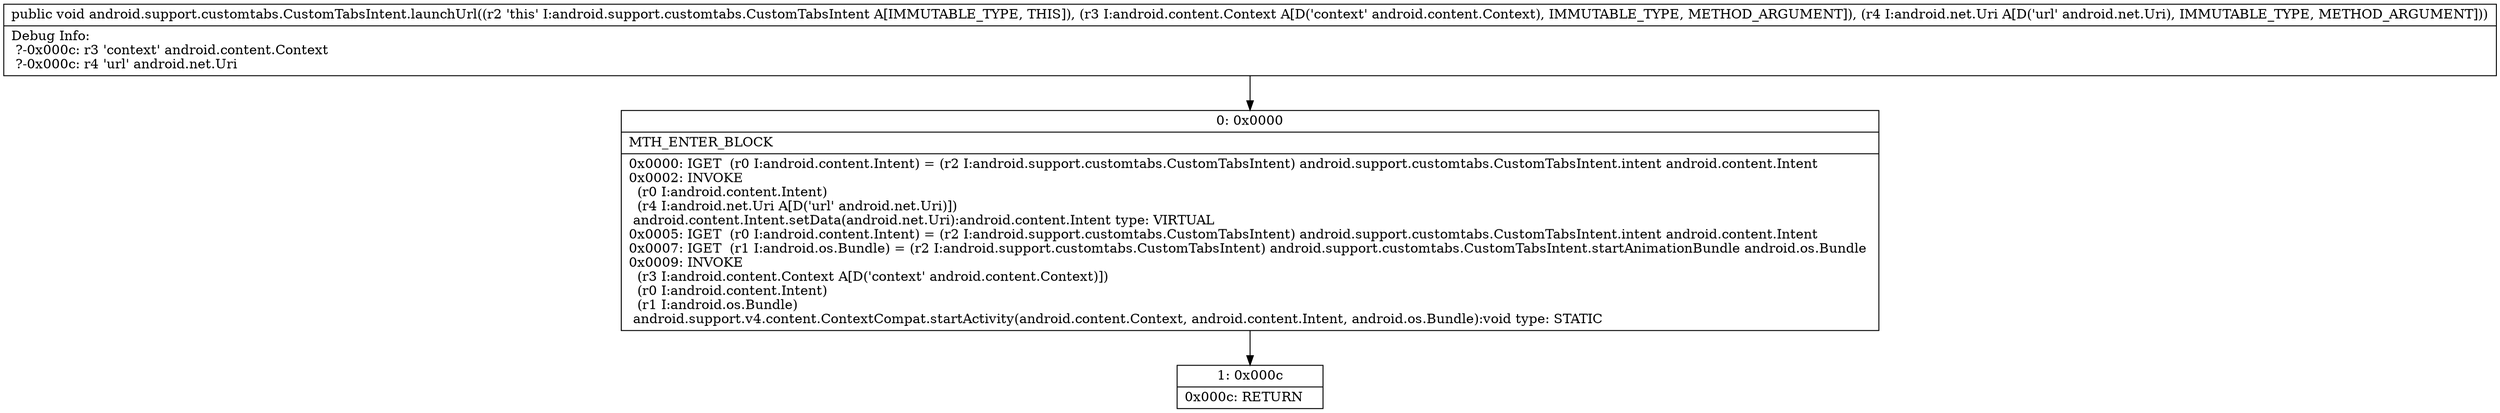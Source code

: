 digraph "CFG forandroid.support.customtabs.CustomTabsIntent.launchUrl(Landroid\/content\/Context;Landroid\/net\/Uri;)V" {
Node_0 [shape=record,label="{0\:\ 0x0000|MTH_ENTER_BLOCK\l|0x0000: IGET  (r0 I:android.content.Intent) = (r2 I:android.support.customtabs.CustomTabsIntent) android.support.customtabs.CustomTabsIntent.intent android.content.Intent \l0x0002: INVOKE  \l  (r0 I:android.content.Intent)\l  (r4 I:android.net.Uri A[D('url' android.net.Uri)])\l android.content.Intent.setData(android.net.Uri):android.content.Intent type: VIRTUAL \l0x0005: IGET  (r0 I:android.content.Intent) = (r2 I:android.support.customtabs.CustomTabsIntent) android.support.customtabs.CustomTabsIntent.intent android.content.Intent \l0x0007: IGET  (r1 I:android.os.Bundle) = (r2 I:android.support.customtabs.CustomTabsIntent) android.support.customtabs.CustomTabsIntent.startAnimationBundle android.os.Bundle \l0x0009: INVOKE  \l  (r3 I:android.content.Context A[D('context' android.content.Context)])\l  (r0 I:android.content.Intent)\l  (r1 I:android.os.Bundle)\l android.support.v4.content.ContextCompat.startActivity(android.content.Context, android.content.Intent, android.os.Bundle):void type: STATIC \l}"];
Node_1 [shape=record,label="{1\:\ 0x000c|0x000c: RETURN   \l}"];
MethodNode[shape=record,label="{public void android.support.customtabs.CustomTabsIntent.launchUrl((r2 'this' I:android.support.customtabs.CustomTabsIntent A[IMMUTABLE_TYPE, THIS]), (r3 I:android.content.Context A[D('context' android.content.Context), IMMUTABLE_TYPE, METHOD_ARGUMENT]), (r4 I:android.net.Uri A[D('url' android.net.Uri), IMMUTABLE_TYPE, METHOD_ARGUMENT]))  | Debug Info:\l  ?\-0x000c: r3 'context' android.content.Context\l  ?\-0x000c: r4 'url' android.net.Uri\l}"];
MethodNode -> Node_0;
Node_0 -> Node_1;
}

